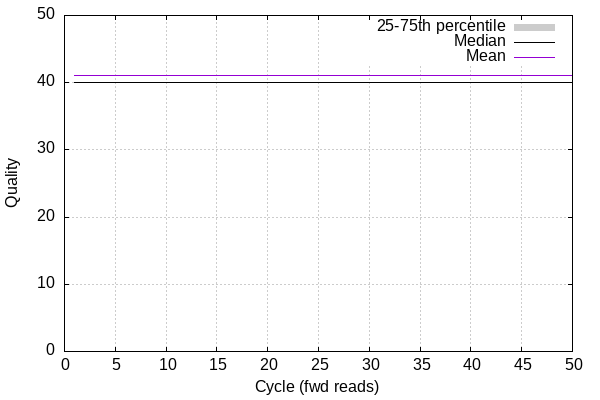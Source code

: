 
            set terminal png size 600,400 truecolor
            set output "rna.genome/quals2.png"
            set grid xtics ytics y2tics back lc rgb "#cccccc"
            set multiplot
            
            set yrange [0:50]
            set ylabel "Quality"
            set xlabel "Cycle (fwd reads)"
            plot '-' using 1:2:3 with filledcurve lt 1 lc rgb "#cccccc" t '25-75th percentile' , '-' using 1:2 with lines lc rgb "#000000" t 'Median', '-' using 1:2 with lines lt 1 t 'Mean'
        1	40	40
2	40	40
3	40	40
4	40	40
5	40	40
6	40	40
7	40	40
8	40	40
9	40	40
10	40	40
11	40	40
12	40	40
13	40	40
14	40	40
15	40	40
16	40	40
17	40	40
18	40	40
19	40	40
20	40	40
21	40	40
22	40	40
23	40	40
24	40	40
25	40	40
26	40	40
27	40	40
28	40	40
29	40	40
30	40	40
31	40	40
32	40	40
33	40	40
34	40	40
35	40	40
36	40	40
37	40	40
38	40	40
39	40	40
40	40	40
41	40	40
42	40	40
43	40	40
44	40	40
45	40	40
46	40	40
47	40	40
48	40	40
49	40	40
50	40	40
end
1	40
2	40
3	40
4	40
5	40
6	40
7	40
8	40
9	40
10	40
11	40
12	40
13	40
14	40
15	40
16	40
17	40
18	40
19	40
20	40
21	40
22	40
23	40
24	40
25	40
26	40
27	40
28	40
29	40
30	40
31	40
32	40
33	40
34	40
35	40
36	40
37	40
38	40
39	40
40	40
41	40
42	40
43	40
44	40
45	40
46	40
47	40
48	40
49	40
50	40
end
1	41.00
2	41.00
3	41.00
4	41.00
5	41.00
6	41.00
7	41.00
8	41.00
9	41.00
10	41.00
11	41.00
12	41.00
13	41.00
14	41.00
15	41.00
16	41.00
17	41.00
18	41.00
19	41.00
20	41.00
21	41.00
22	41.00
23	41.00
24	41.00
25	41.00
26	41.00
27	41.00
28	41.00
29	41.00
30	41.00
31	41.00
32	41.00
33	41.00
34	41.00
35	41.00
36	41.00
37	41.00
38	41.00
39	41.00
40	41.00
41	41.00
42	41.00
43	41.00
44	41.00
45	41.00
46	41.00
47	41.00
48	41.00
49	41.00
50	41.00
end

